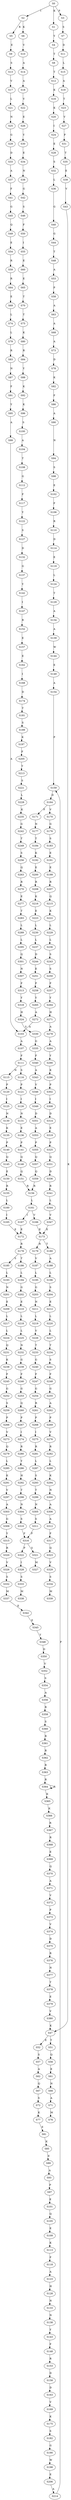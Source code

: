 strict digraph  {
	S0 -> S1 [ label = K ];
	S0 -> S2 [ label = I ];
	S0 -> S3 [ label = P ];
	S1 -> S4 [ label = Y ];
	S2 -> S5 [ label = R ];
	S2 -> S6 [ label = K ];
	S3 -> S7 [ label = S ];
	S4 -> S8 [ label = T ];
	S5 -> S9 [ label = E ];
	S6 -> S10 [ label = V ];
	S7 -> S11 [ label = D ];
	S8 -> S12 [ label = T ];
	S9 -> S13 [ label = S ];
	S10 -> S14 [ label = A ];
	S11 -> S15 [ label = L ];
	S12 -> S16 [ label = K ];
	S13 -> S17 [ label = V ];
	S14 -> S18 [ label = A ];
	S15 -> S19 [ label = A ];
	S16 -> S20 [ label = K ];
	S17 -> S21 [ label = L ];
	S18 -> S22 [ label = V ];
	S19 -> S23 [ label = T ];
	S20 -> S24 [ label = I ];
	S21 -> S25 [ label = N ];
	S22 -> S26 [ label = E ];
	S23 -> S27 [ label = V ];
	S24 -> S28 [ label = E ];
	S25 -> S29 [ label = G ];
	S26 -> S30 [ label = Y ];
	S27 -> S31 [ label = P ];
	S28 -> S32 [ label = S ];
	S29 -> S33 [ label = D ];
	S30 -> S34 [ label = E ];
	S31 -> S35 [ label = T ];
	S32 -> S36 [ label = L ];
	S33 -> S37 [ label = A ];
	S34 -> S38 [ label = N ];
	S35 -> S39 [ label = E ];
	S36 -> S40 [ label = G ];
	S37 -> S41 [ label = F ];
	S38 -> S42 [ label = G ];
	S39 -> S43 [ label = V ];
	S40 -> S44 [ label = G ];
	S41 -> S45 [ label = G ];
	S42 -> S46 [ label = S ];
	S43 -> S47 [ label = K ];
	S44 -> S48 [ label = T ];
	S45 -> S49 [ label = Q ];
	S46 -> S50 [ label = F ];
	S47 -> S51 [ label = T ];
	S47 -> S52 [ label = E ];
	S48 -> S53 [ label = A ];
	S49 -> S54 [ label = E ];
	S50 -> S55 [ label = I ];
	S51 -> S56 [ label = Q ];
	S52 -> S57 [ label = S ];
	S53 -> S58 [ label = P ];
	S54 -> S59 [ label = R ];
	S55 -> S60 [ label = E ];
	S56 -> S61 [ label = E ];
	S57 -> S62 [ label = A ];
	S58 -> S63 [ label = A ];
	S59 -> S64 [ label = R ];
	S60 -> S65 [ label = E ];
	S61 -> S66 [ label = N ];
	S62 -> S67 [ label = Q ];
	S63 -> S68 [ label = A ];
	S64 -> S69 [ label = E ];
	S65 -> S70 [ label = T ];
	S66 -> S71 [ label = A ];
	S67 -> S72 [ label = S ];
	S68 -> S73 [ label = A ];
	S69 -> S74 [ label = L ];
	S70 -> S75 [ label = T ];
	S71 -> S76 [ label = M ];
	S72 -> S77 [ label = K ];
	S73 -> S78 [ label = D ];
	S74 -> S79 [ label = L ];
	S75 -> S80 [ label = K ];
	S77 -> S81 [ label = E ];
	S78 -> S82 [ label = K ];
	S79 -> S83 [ label = R ];
	S80 -> S84 [ label = R ];
	S81 -> S85 [ label = K ];
	S82 -> S86 [ label = F ];
	S83 -> S87 [ label = N ];
	S84 -> S88 [ label = Y ];
	S85 -> S89 [ label = E ];
	S86 -> S90 [ label = A ];
	S87 -> S91 [ label = F ];
	S88 -> S92 [ label = K ];
	S89 -> S93 [ label = A ];
	S90 -> S94 [ label = N ];
	S91 -> S95 [ label = Y ];
	S92 -> S96 [ label = K ];
	S93 -> S97 [ label = P ];
	S94 -> S98 [ label = S ];
	S95 -> S99 [ label = A ];
	S96 -> S100 [ label = S ];
	S97 -> S101 [ label = E ];
	S98 -> S102 [ label = E ];
	S99 -> S103 [ label = A ];
	S100 -> S104 [ label = A ];
	S101 -> S105 [ label = Q ];
	S102 -> S106 [ label = F ];
	S103 -> S107 [ label = A ];
	S104 -> S108 [ label = T ];
	S105 -> S109 [ label = E ];
	S106 -> S110 [ label = R ];
	S107 -> S111 [ label = F ];
	S108 -> S112 [ label = G ];
	S109 -> S113 [ label = K ];
	S110 -> S114 [ label = D ];
	S111 -> S115 [ label = N ];
	S111 -> S116 [ label = S ];
	S112 -> S117 [ label = F ];
	S113 -> S118 [ label = F ];
	S114 -> S119 [ label = E ];
	S115 -> S120 [ label = P ];
	S116 -> S121 [ label = P ];
	S117 -> S122 [ label = Y ];
	S118 -> S123 [ label = A ];
	S119 -> S124 [ label = L ];
	S120 -> S125 [ label = I ];
	S121 -> S126 [ label = I ];
	S122 -> S127 [ label = S ];
	S123 -> S128 [ label = H ];
	S124 -> S129 [ label = T ];
	S125 -> S130 [ label = N ];
	S126 -> S131 [ label = N ];
	S127 -> S132 [ label = D ];
	S128 -> S133 [ label = N ];
	S129 -> S134 [ label = A ];
	S130 -> S135 [ label = K ];
	S131 -> S136 [ label = E ];
	S132 -> S137 [ label = G ];
	S133 -> S138 [ label = N ];
	S134 -> S139 [ label = A ];
	S135 -> S140 [ label = P ];
	S136 -> S141 [ label = P ];
	S137 -> S142 [ label = Y ];
	S138 -> S143 [ label = Y ];
	S139 -> S144 [ label = W ];
	S140 -> S145 [ label = Q ];
	S141 -> S146 [ label = Q ];
	S142 -> S147 [ label = I ];
	S143 -> S148 [ label = F ];
	S144 -> S149 [ label = E ];
	S145 -> S150 [ label = E ];
	S146 -> S151 [ label = Q ];
	S147 -> S152 [ label = R ];
	S148 -> S153 [ label = R ];
	S149 -> S154 [ label = A ];
	S150 -> S155 [ label = R ];
	S151 -> S156 [ label = R ];
	S152 -> S157 [ label = E ];
	S153 -> S158 [ label = D ];
	S154 -> S159 [ label = P ];
	S155 -> S160 [ label = L ];
	S156 -> S161 [ label = L ];
	S157 -> S162 [ label = E ];
	S158 -> S163 [ label = D ];
	S159 -> S164 [ label = D ];
	S160 -> S165 [ label = I ];
	S161 -> S166 [ label = V ];
	S161 -> S167 [ label = I ];
	S162 -> S168 [ label = I ];
	S163 -> S169 [ label = V ];
	S164 -> S170 [ label = V ];
	S164 -> S171 [ label = F ];
	S165 -> S172 [ label = E ];
	S166 -> S173 [ label = E ];
	S167 -> S172 [ label = E ];
	S168 -> S174 [ label = D ];
	S169 -> S175 [ label = K ];
	S170 -> S176 [ label = G ];
	S171 -> S177 [ label = N ];
	S172 -> S178 [ label = R ];
	S173 -> S179 [ label = R ];
	S173 -> S180 [ label = T ];
	S174 -> S181 [ label = T ];
	S175 -> S182 [ label = S ];
	S176 -> S183 [ label = S ];
	S177 -> S184 [ label = T ];
	S178 -> S185 [ label = S ];
	S178 -> S186 [ label = T ];
	S179 -> S187 [ label = V ];
	S180 -> S188 [ label = A ];
	S181 -> S189 [ label = S ];
	S182 -> S190 [ label = G ];
	S183 -> S191 [ label = E ];
	S184 -> S192 [ label = K ];
	S185 -> S193 [ label = L ];
	S186 -> S194 [ label = L ];
	S187 -> S195 [ label = L ];
	S188 -> S196 [ label = L ];
	S189 -> S197 [ label = K ];
	S190 -> S198 [ label = W ];
	S191 -> S199 [ label = E ];
	S192 -> S200 [ label = E ];
	S193 -> S201 [ label = N ];
	S194 -> S202 [ label = G ];
	S195 -> S203 [ label = G ];
	S196 -> S204 [ label = S ];
	S197 -> S205 [ label = F ];
	S198 -> S206 [ label = E ];
	S199 -> S207 [ label = R ];
	S200 -> S208 [ label = R ];
	S201 -> S209 [ label = E ];
	S202 -> S210 [ label = E ];
	S203 -> S211 [ label = N ];
	S204 -> S212 [ label = E ];
	S205 -> S213 [ label = T ];
	S206 -> S214 [ label = A ];
	S207 -> S215 [ label = Q ];
	S208 -> S216 [ label = K ];
	S209 -> S217 [ label = L ];
	S210 -> S218 [ label = L ];
	S211 -> S219 [ label = L ];
	S212 -> S220 [ label = L ];
	S213 -> S221 [ label = S ];
	S214 -> S159 [ label = P ];
	S215 -> S222 [ label = K ];
	S216 -> S223 [ label = E ];
	S217 -> S224 [ label = L ];
	S218 -> S225 [ label = L ];
	S219 -> S226 [ label = V ];
	S220 -> S227 [ label = L ];
	S221 -> S228 [ label = L ];
	S222 -> S229 [ label = L ];
	S223 -> S230 [ label = L ];
	S224 -> S231 [ label = Q ];
	S225 -> S232 [ label = N ];
	S226 -> S233 [ label = T ];
	S227 -> S234 [ label = T ];
	S228 -> S235 [ label = K ];
	S229 -> S236 [ label = L ];
	S230 -> S237 [ label = L ];
	S231 -> S238 [ label = K ];
	S232 -> S239 [ label = G ];
	S233 -> S240 [ label = G ];
	S234 -> S241 [ label = S ];
	S235 -> S242 [ label = G ];
	S236 -> S243 [ label = S ];
	S237 -> S244 [ label = D ];
	S238 -> S245 [ label = F ];
	S239 -> S246 [ label = F ];
	S240 -> S247 [ label = F ];
	S241 -> S248 [ label = F ];
	S242 -> S249 [ label = T ];
	S243 -> S250 [ label = S ];
	S244 -> S251 [ label = E ];
	S245 -> S252 [ label = G ];
	S246 -> S253 [ label = G ];
	S247 -> S254 [ label = G ];
	S248 -> S255 [ label = G ];
	S249 -> S256 [ label = S ];
	S250 -> S257 [ label = F ];
	S251 -> S258 [ label = F ];
	S252 -> S259 [ label = S ];
	S253 -> S260 [ label = Q ];
	S254 -> S261 [ label = R ];
	S255 -> S262 [ label = A ];
	S256 -> S263 [ label = Q ];
	S257 -> S264 [ label = Y ];
	S258 -> S265 [ label = Y ];
	S259 -> S266 [ label = P ];
	S260 -> S267 [ label = P ];
	S261 -> S268 [ label = P ];
	S262 -> S269 [ label = P ];
	S263 -> S270 [ label = R ];
	S264 -> S271 [ label = H ];
	S265 -> S272 [ label = A ];
	S266 -> S273 [ label = V ];
	S267 -> S274 [ label = I ];
	S268 -> S275 [ label = I ];
	S269 -> S276 [ label = V ];
	S270 -> S277 [ label = E ];
	S271 -> S278 [ label = A ];
	S272 -> S103 [ label = A ];
	S273 -> S279 [ label = Q ];
	S274 -> S280 [ label = R ];
	S275 -> S281 [ label = R ];
	S276 -> S282 [ label = R ];
	S277 -> S283 [ label = T ];
	S278 -> S284 [ label = A ];
	S279 -> S285 [ label = L ];
	S280 -> S286 [ label = Y ];
	S281 -> S287 [ label = L ];
	S282 -> S288 [ label = L ];
	S283 -> S289 [ label = L ];
	S284 -> S290 [ label = Y ];
	S285 -> S291 [ label = K ];
	S286 -> S292 [ label = H ];
	S287 -> S293 [ label = S ];
	S288 -> S294 [ label = K ];
	S289 -> S295 [ label = L ];
	S290 -> S296 [ label = K ];
	S291 -> S297 [ label = V ];
	S292 -> S298 [ label = T ];
	S293 -> S299 [ label = T ];
	S294 -> S300 [ label = N ];
	S295 -> S301 [ label = Q ];
	S296 -> S302 [ label = P ];
	S297 -> S303 [ label = A ];
	S298 -> S304 [ label = N ];
	S299 -> S305 [ label = N ];
	S300 -> S306 [ label = A ];
	S301 -> S307 [ label = N ];
	S302 -> S308 [ label = I ];
	S303 -> S309 [ label = G ];
	S304 -> S310 [ label = S ];
	S305 -> S311 [ label = S ];
	S306 -> S312 [ label = A ];
	S307 -> S313 [ label = F ];
	S308 -> S314 [ label = D ];
	S309 -> S315 [ label = Y ];
	S310 -> S316 [ label = F ];
	S311 -> S316 [ label = F ];
	S312 -> S317 [ label = F ];
	S313 -> S318 [ label = Y ];
	S314 -> S319 [ label = E ];
	S315 -> S320 [ label = R ];
	S316 -> S321 [ label = S ];
	S316 -> S322 [ label = P ];
	S317 -> S323 [ label = Q ];
	S318 -> S324 [ label = H ];
	S319 -> S325 [ label = P ];
	S320 -> S326 [ label = V ];
	S321 -> S327 [ label = M ];
	S322 -> S328 [ label = I ];
	S323 -> S329 [ label = V ];
	S324 -> S330 [ label = S ];
	S325 -> S331 [ label = Q ];
	S326 -> S332 [ label = S ];
	S328 -> S333 [ label = S ];
	S329 -> S334 [ label = S ];
	S330 -> S335 [ label = G ];
	S331 -> S336 [ label = D ];
	S332 -> S337 [ label = M ];
	S333 -> S338 [ label = M ];
	S334 -> S339 [ label = M ];
	S335 -> S340 [ label = F ];
	S336 -> S341 [ label = R ];
	S337 -> S342 [ label = E ];
	S340 -> S343 [ label = A ];
	S341 -> S344 [ label = L ];
	S342 -> S345 [ label = E ];
	S343 -> S346 [ label = V ];
	S344 -> S347 [ label = V ];
	S345 -> S348 [ label = Y ];
	S346 -> S349 [ label = I ];
	S347 -> S173 [ label = E ];
	S348 -> S350 [ label = D ];
	S349 -> S351 [ label = D ];
	S350 -> S352 [ label = V ];
	S351 -> S353 [ label = A ];
	S352 -> S354 [ label = S ];
	S353 -> S355 [ label = P ];
	S354 -> S356 [ label = A ];
	S355 -> S357 [ label = Q ];
	S356 -> S358 [ label = R ];
	S357 -> S359 [ label = Q ];
	S358 -> S360 [ label = S ];
	S359 -> S156 [ label = R ];
	S360 -> S361 [ label = R ];
	S361 -> S362 [ label = R ];
	S362 -> S363 [ label = R ];
	S363 -> S364 [ label = R ];
	S364 -> S365 [ label = K ];
	S364 -> S364 [ label = R ];
	S365 -> S366 [ label = K ];
	S366 -> S367 [ label = R ];
	S367 -> S368 [ label = R ];
	S368 -> S369 [ label = E ];
	S369 -> S370 [ label = Q ];
	S370 -> S371 [ label = A ];
	S371 -> S372 [ label = V ];
	S372 -> S373 [ label = P ];
	S373 -> S374 [ label = V ];
	S374 -> S375 [ label = D ];
	S375 -> S376 [ label = R ];
	S376 -> S377 [ label = N ];
	S377 -> S378 [ label = T ];
	S378 -> S379 [ label = E ];
	S379 -> S380 [ label = V ];
	S380 -> S47 [ label = K ];
}
